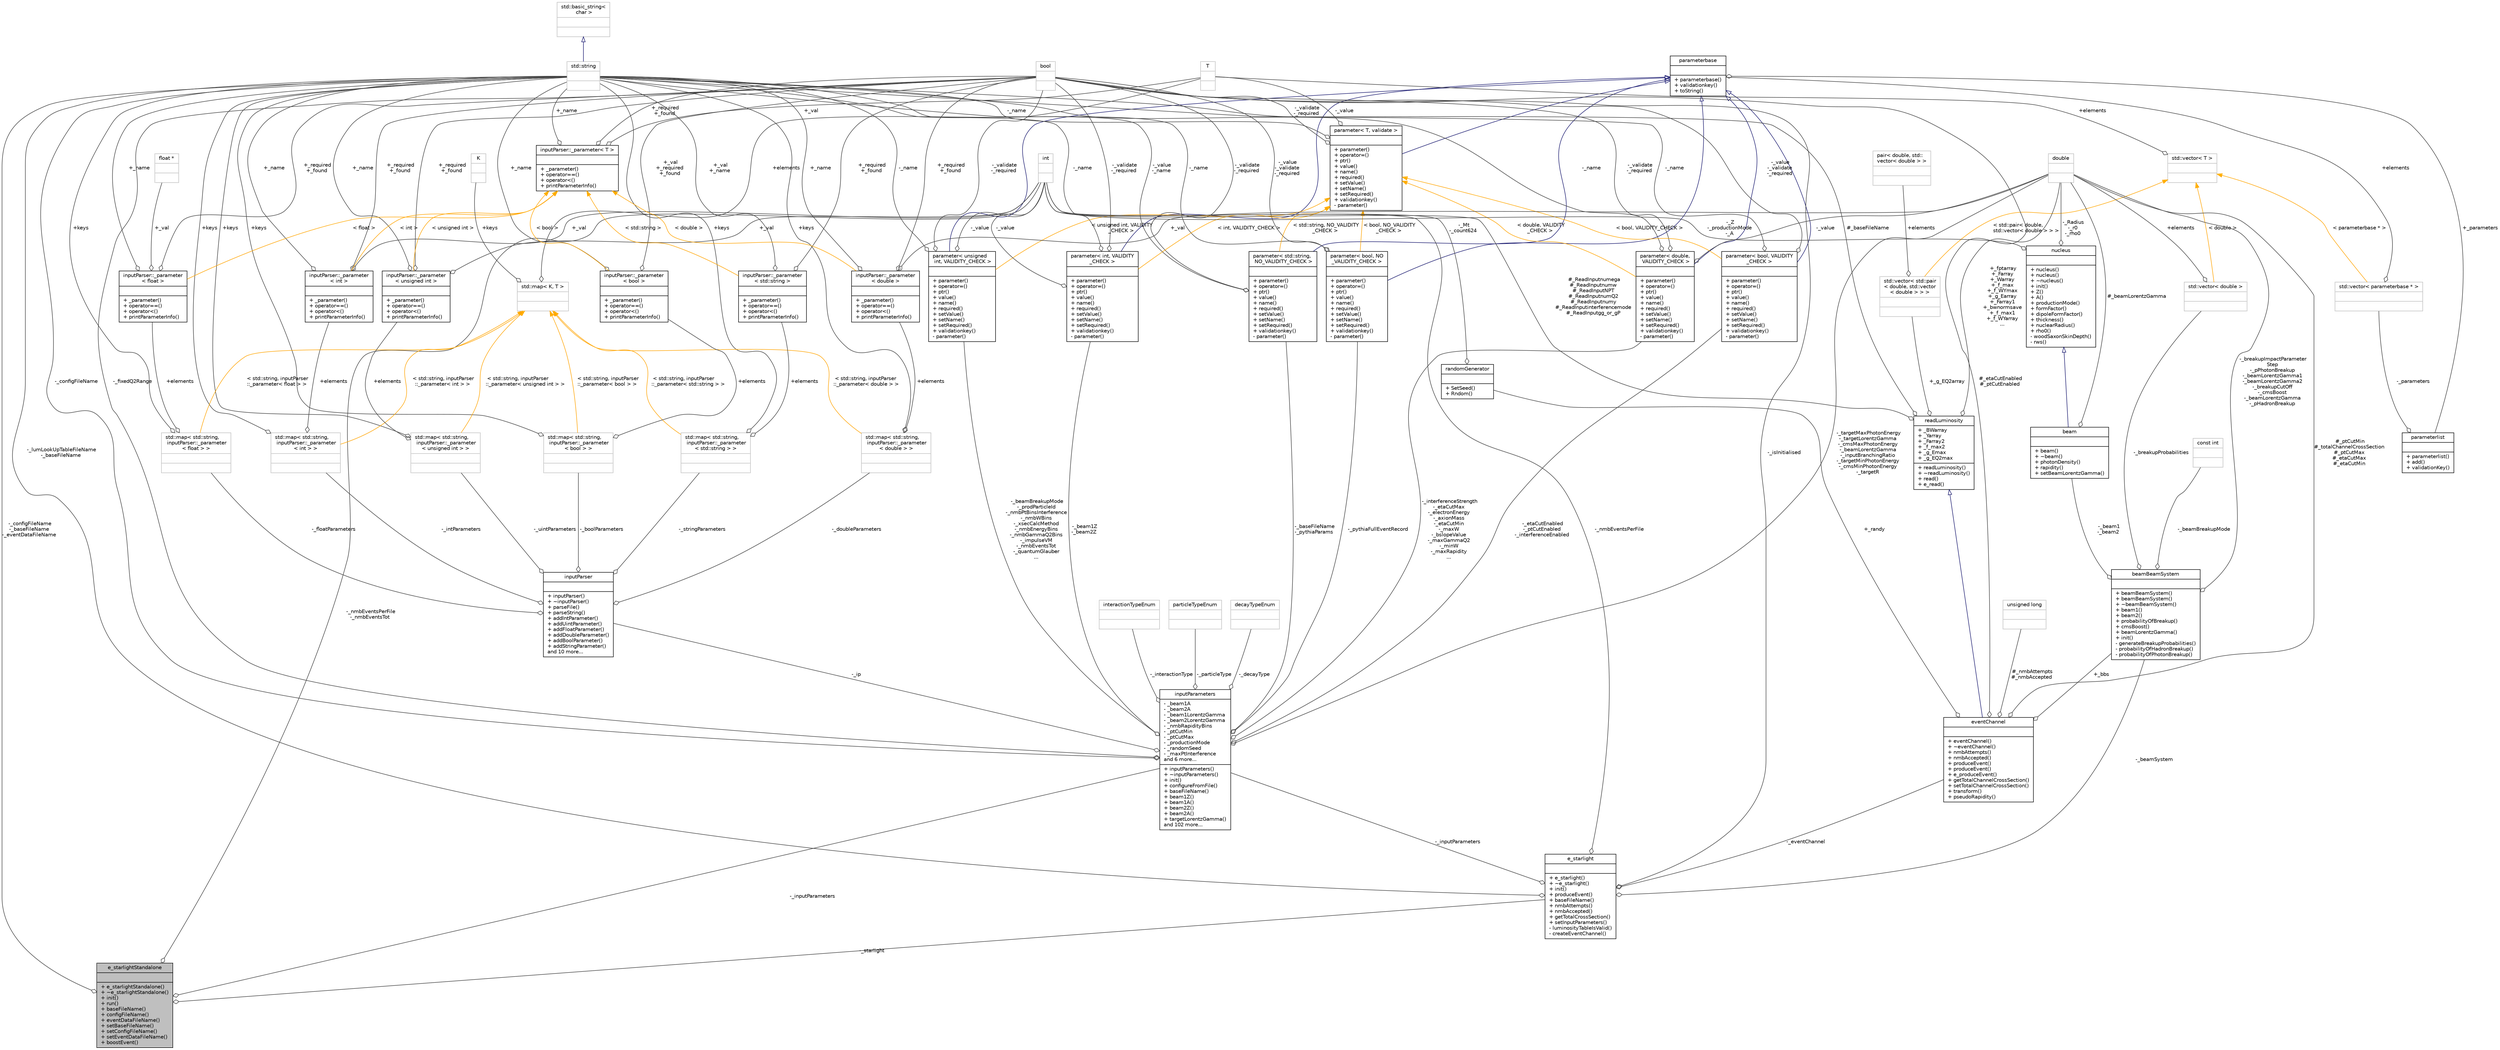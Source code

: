 digraph "e_starlightStandalone"
{
 // LATEX_PDF_SIZE
  bgcolor="transparent";
  edge [fontname="Helvetica",fontsize="10",labelfontname="Helvetica",labelfontsize="10"];
  node [fontname="Helvetica",fontsize="10",shape=record];
  Node1 [label="{e_starlightStandalone\n||+ e_starlightStandalone()\l+ ~e_starlightStandalone()\l+ init()\l+ run()\l+ baseFileName()\l+ configFileName()\l+ eventDataFileName()\l+ setBaseFileName()\l+ setConfigFileName()\l+ setEventDataFileName()\l+ boostEvent()\l}",height=0.2,width=0.4,color="black", fillcolor="grey75", style="filled", fontcolor="black",tooltip=" "];
  Node2 -> Node1 [color="grey25",fontsize="10",style="solid",label=" -_inputParameters" ,arrowhead="odiamond",fontname="Helvetica"];
  Node2 [label="{inputParameters\n|- _beam1A\l- _beam2A\l- _beam1LorentzGamma\l- _beam2LorentzGamma\l- _nmbRapidityBins\l- _ptCutMin\l- _ptCutMax\l- _productionMode\l- _randomSeed\l- _maxPtInterference\land 6 more...\l|+ inputParameters()\l+ ~inputParameters()\l+ init()\l+ configureFromFile()\l+ baseFileName()\l+ beam1Z()\l+ beam1A()\l+ beam2Z()\l+ beam2A()\l+ targetLorentzGamma()\land 102 more...\l}",height=0.2,width=0.4,color="black",URL="$classinputParameters.html",tooltip=" "];
  Node3 -> Node2 [color="grey25",fontsize="10",style="solid",label=" -_etaCutEnabled\n-_ptCutEnabled\n-_interferenceEnabled" ,arrowhead="odiamond",fontname="Helvetica"];
  Node3 [label="{parameter\< bool, VALIDITY\l_CHECK \>\n||+ parameter()\l+ operator=()\l+ ptr()\l+ value()\l+ name()\l+ required()\l+ setValue()\l+ setName()\l+ setRequired()\l+ validationkey()\l- parameter()\l}",height=0.2,width=0.4,color="black",URL="$classparameter.html",tooltip=" "];
  Node4 -> Node3 [dir="back",color="midnightblue",fontsize="10",style="solid",arrowtail="onormal",fontname="Helvetica"];
  Node4 [label="{parameterbase\n||+ parameterbase()\l+ validationkey()\l+ toString()\l}",height=0.2,width=0.4,color="black",URL="$classparameterbase.html",tooltip=" "];
  Node5 -> Node4 [color="grey25",fontsize="10",style="solid",label=" +_parameters" ,arrowhead="odiamond",fontname="Helvetica"];
  Node5 [label="{parameterlist\n||+ parameterlist()\l+ add()\l+ validationKey()\l}",height=0.2,width=0.4,color="black",URL="$classparameterlist.html",tooltip=" "];
  Node6 -> Node5 [color="grey25",fontsize="10",style="solid",label=" -_parameters" ,arrowhead="odiamond",fontname="Helvetica"];
  Node6 [label="{std::vector\< parameterbase * \>\n||}",height=0.2,width=0.4,color="grey75",tooltip=" "];
  Node4 -> Node6 [color="grey25",fontsize="10",style="solid",label=" +elements" ,arrowhead="odiamond",fontname="Helvetica"];
  Node7 -> Node6 [dir="back",color="orange",fontsize="10",style="solid",label=" \< parameterbase * \>" ,fontname="Helvetica"];
  Node7 [label="{std::vector\< T \>\n||}",height=0.2,width=0.4,color="grey75",tooltip="STL class."];
  Node8 -> Node7 [color="grey25",fontsize="10",style="solid",label=" +elements" ,arrowhead="odiamond",fontname="Helvetica"];
  Node8 [label="{T\n||}",height=0.2,width=0.4,color="grey75",tooltip=" "];
  Node9 -> Node3 [color="grey25",fontsize="10",style="solid",label=" -_value\n-_validate\n-_required" ,arrowhead="odiamond",fontname="Helvetica"];
  Node9 [label="{bool\n||}",height=0.2,width=0.4,color="grey75",tooltip=" "];
  Node10 -> Node3 [color="grey25",fontsize="10",style="solid",label=" -_name" ,arrowhead="odiamond",fontname="Helvetica"];
  Node10 [label="{std::string\n||}",height=0.2,width=0.4,color="grey75",tooltip="STL class."];
  Node11 -> Node10 [dir="back",color="midnightblue",fontsize="10",style="solid",arrowtail="onormal",fontname="Helvetica"];
  Node11 [label="{std::basic_string\<\l char \>\n||}",height=0.2,width=0.4,color="grey75",tooltip="STL class."];
  Node12 -> Node3 [dir="back",color="orange",fontsize="10",style="solid",label=" \< bool, VALIDITY_CHECK \>" ,fontname="Helvetica"];
  Node12 [label="{parameter\< T, validate \>\n||+ parameter()\l+ operator=()\l+ ptr()\l+ value()\l+ name()\l+ required()\l+ setValue()\l+ setName()\l+ setRequired()\l+ validationkey()\l- parameter()\l}",height=0.2,width=0.4,color="black",URL="$classparameter.html",tooltip=" "];
  Node4 -> Node12 [dir="back",color="midnightblue",fontsize="10",style="solid",arrowtail="onormal",fontname="Helvetica"];
  Node9 -> Node12 [color="grey25",fontsize="10",style="solid",label=" -_validate\n-_required" ,arrowhead="odiamond",fontname="Helvetica"];
  Node10 -> Node12 [color="grey25",fontsize="10",style="solid",label=" -_name" ,arrowhead="odiamond",fontname="Helvetica"];
  Node8 -> Node12 [color="grey25",fontsize="10",style="solid",label=" -_value" ,arrowhead="odiamond",fontname="Helvetica"];
  Node13 -> Node2 [color="grey25",fontsize="10",style="solid",label=" -_targetMaxPhotonEnergy\n-_targetLorentzGamma\n-_cmsMaxPhotonEnergy\n-_beamLorentzGamma\n-_inputBranchingRatio\n-_targetMinPhotonEnergy\n-_cmsMinPhotonEnergy\n-_targetR" ,arrowhead="odiamond",fontname="Helvetica"];
  Node13 [label="{double\n||}",height=0.2,width=0.4,color="grey75",tooltip=" "];
  Node14 -> Node2 [color="grey25",fontsize="10",style="solid",label=" -_ip" ,arrowhead="odiamond",fontname="Helvetica"];
  Node14 [label="{inputParser\n||+ inputParser()\l+ ~inputParser()\l+ parseFile()\l+ parseString()\l+ addIntParameter()\l+ addUintParameter()\l+ addFloatParameter()\l+ addDoubleParameter()\l+ addBoolParameter()\l+ addStringParameter()\land 10 more...\l}",height=0.2,width=0.4,color="black",URL="$classinputParser.html",tooltip=" "];
  Node15 -> Node14 [color="grey25",fontsize="10",style="solid",label=" -_intParameters" ,arrowhead="odiamond",fontname="Helvetica"];
  Node15 [label="{std::map\< std::string,\l inputParser::_parameter\l\< int \> \>\n||}",height=0.2,width=0.4,color="grey75",tooltip=" "];
  Node16 -> Node15 [color="grey25",fontsize="10",style="solid",label=" +elements" ,arrowhead="odiamond",fontname="Helvetica"];
  Node16 [label="{inputParser::_parameter\l\< int \>\n||+ _parameter()\l+ operator==()\l+ operator\<()\l+ printParameterInfo()\l}",height=0.2,width=0.4,color="black",URL="$classinputParser_1_1__parameter.html",tooltip=" "];
  Node17 -> Node16 [color="grey25",fontsize="10",style="solid",label=" +_val" ,arrowhead="odiamond",fontname="Helvetica"];
  Node17 [label="{int\n||}",height=0.2,width=0.4,color="grey75",tooltip=" "];
  Node9 -> Node16 [color="grey25",fontsize="10",style="solid",label=" +_required\n+_found" ,arrowhead="odiamond",fontname="Helvetica"];
  Node10 -> Node16 [color="grey25",fontsize="10",style="solid",label=" +_name" ,arrowhead="odiamond",fontname="Helvetica"];
  Node18 -> Node16 [dir="back",color="orange",fontsize="10",style="solid",label=" \< int \>" ,fontname="Helvetica"];
  Node18 [label="{inputParser::_parameter\< T \>\n||+ _parameter()\l+ operator==()\l+ operator\<()\l+ printParameterInfo()\l}",height=0.2,width=0.4,color="black",URL="$classinputParser_1_1__parameter.html",tooltip=" "];
  Node9 -> Node18 [color="grey25",fontsize="10",style="solid",label=" +_required\n+_found" ,arrowhead="odiamond",fontname="Helvetica"];
  Node10 -> Node18 [color="grey25",fontsize="10",style="solid",label=" +_name" ,arrowhead="odiamond",fontname="Helvetica"];
  Node8 -> Node18 [color="grey25",fontsize="10",style="solid",label=" +_val" ,arrowhead="odiamond",fontname="Helvetica"];
  Node10 -> Node15 [color="grey25",fontsize="10",style="solid",label=" +keys" ,arrowhead="odiamond",fontname="Helvetica"];
  Node19 -> Node15 [dir="back",color="orange",fontsize="10",style="solid",label=" \< std::string, inputParser\l::_parameter\< int \> \>" ,fontname="Helvetica"];
  Node19 [label="{std::map\< K, T \>\n||}",height=0.2,width=0.4,color="grey75",tooltip="STL class."];
  Node20 -> Node19 [color="grey25",fontsize="10",style="solid",label=" +keys" ,arrowhead="odiamond",fontname="Helvetica"];
  Node20 [label="{K\n||}",height=0.2,width=0.4,color="grey75",tooltip=" "];
  Node8 -> Node19 [color="grey25",fontsize="10",style="solid",label=" +elements" ,arrowhead="odiamond",fontname="Helvetica"];
  Node21 -> Node14 [color="grey25",fontsize="10",style="solid",label=" -_stringParameters" ,arrowhead="odiamond",fontname="Helvetica"];
  Node21 [label="{std::map\< std::string,\l inputParser::_parameter\l\< std::string \> \>\n||}",height=0.2,width=0.4,color="grey75",tooltip=" "];
  Node22 -> Node21 [color="grey25",fontsize="10",style="solid",label=" +elements" ,arrowhead="odiamond",fontname="Helvetica"];
  Node22 [label="{inputParser::_parameter\l\< std::string \>\n||+ _parameter()\l+ operator==()\l+ operator\<()\l+ printParameterInfo()\l}",height=0.2,width=0.4,color="black",URL="$classinputParser_1_1__parameter.html",tooltip=" "];
  Node9 -> Node22 [color="grey25",fontsize="10",style="solid",label=" +_required\n+_found" ,arrowhead="odiamond",fontname="Helvetica"];
  Node10 -> Node22 [color="grey25",fontsize="10",style="solid",label=" +_val\n+_name" ,arrowhead="odiamond",fontname="Helvetica"];
  Node18 -> Node22 [dir="back",color="orange",fontsize="10",style="solid",label=" \< std::string \>" ,fontname="Helvetica"];
  Node10 -> Node21 [color="grey25",fontsize="10",style="solid",label=" +keys" ,arrowhead="odiamond",fontname="Helvetica"];
  Node19 -> Node21 [dir="back",color="orange",fontsize="10",style="solid",label=" \< std::string, inputParser\l::_parameter\< std::string \> \>" ,fontname="Helvetica"];
  Node23 -> Node14 [color="grey25",fontsize="10",style="solid",label=" -_boolParameters" ,arrowhead="odiamond",fontname="Helvetica"];
  Node23 [label="{std::map\< std::string,\l inputParser::_parameter\l\< bool \> \>\n||}",height=0.2,width=0.4,color="grey75",tooltip=" "];
  Node24 -> Node23 [color="grey25",fontsize="10",style="solid",label=" +elements" ,arrowhead="odiamond",fontname="Helvetica"];
  Node24 [label="{inputParser::_parameter\l\< bool \>\n||+ _parameter()\l+ operator==()\l+ operator\<()\l+ printParameterInfo()\l}",height=0.2,width=0.4,color="black",URL="$classinputParser_1_1__parameter.html",tooltip=" "];
  Node9 -> Node24 [color="grey25",fontsize="10",style="solid",label=" +_val\n+_required\n+_found" ,arrowhead="odiamond",fontname="Helvetica"];
  Node10 -> Node24 [color="grey25",fontsize="10",style="solid",label=" +_name" ,arrowhead="odiamond",fontname="Helvetica"];
  Node18 -> Node24 [dir="back",color="orange",fontsize="10",style="solid",label=" \< bool \>" ,fontname="Helvetica"];
  Node10 -> Node23 [color="grey25",fontsize="10",style="solid",label=" +keys" ,arrowhead="odiamond",fontname="Helvetica"];
  Node19 -> Node23 [dir="back",color="orange",fontsize="10",style="solid",label=" \< std::string, inputParser\l::_parameter\< bool \> \>" ,fontname="Helvetica"];
  Node25 -> Node14 [color="grey25",fontsize="10",style="solid",label=" -_doubleParameters" ,arrowhead="odiamond",fontname="Helvetica"];
  Node25 [label="{std::map\< std::string,\l inputParser::_parameter\l\< double \> \>\n||}",height=0.2,width=0.4,color="grey75",tooltip=" "];
  Node10 -> Node25 [color="grey25",fontsize="10",style="solid",label=" +keys" ,arrowhead="odiamond",fontname="Helvetica"];
  Node26 -> Node25 [color="grey25",fontsize="10",style="solid",label=" +elements" ,arrowhead="odiamond",fontname="Helvetica"];
  Node26 [label="{inputParser::_parameter\l\< double \>\n||+ _parameter()\l+ operator==()\l+ operator\<()\l+ printParameterInfo()\l}",height=0.2,width=0.4,color="black",URL="$classinputParser_1_1__parameter.html",tooltip=" "];
  Node13 -> Node26 [color="grey25",fontsize="10",style="solid",label=" +_val" ,arrowhead="odiamond",fontname="Helvetica"];
  Node9 -> Node26 [color="grey25",fontsize="10",style="solid",label=" +_required\n+_found" ,arrowhead="odiamond",fontname="Helvetica"];
  Node10 -> Node26 [color="grey25",fontsize="10",style="solid",label=" +_name" ,arrowhead="odiamond",fontname="Helvetica"];
  Node18 -> Node26 [dir="back",color="orange",fontsize="10",style="solid",label=" \< double \>" ,fontname="Helvetica"];
  Node19 -> Node25 [dir="back",color="orange",fontsize="10",style="solid",label=" \< std::string, inputParser\l::_parameter\< double \> \>" ,fontname="Helvetica"];
  Node27 -> Node14 [color="grey25",fontsize="10",style="solid",label=" -_uintParameters" ,arrowhead="odiamond",fontname="Helvetica"];
  Node27 [label="{std::map\< std::string,\l inputParser::_parameter\l\< unsigned int \> \>\n||}",height=0.2,width=0.4,color="grey75",tooltip=" "];
  Node10 -> Node27 [color="grey25",fontsize="10",style="solid",label=" +keys" ,arrowhead="odiamond",fontname="Helvetica"];
  Node28 -> Node27 [color="grey25",fontsize="10",style="solid",label=" +elements" ,arrowhead="odiamond",fontname="Helvetica"];
  Node28 [label="{inputParser::_parameter\l\< unsigned int \>\n||+ _parameter()\l+ operator==()\l+ operator\<()\l+ printParameterInfo()\l}",height=0.2,width=0.4,color="black",URL="$classinputParser_1_1__parameter.html",tooltip=" "];
  Node17 -> Node28 [color="grey25",fontsize="10",style="solid",label=" +_val" ,arrowhead="odiamond",fontname="Helvetica"];
  Node9 -> Node28 [color="grey25",fontsize="10",style="solid",label=" +_required\n+_found" ,arrowhead="odiamond",fontname="Helvetica"];
  Node10 -> Node28 [color="grey25",fontsize="10",style="solid",label=" +_name" ,arrowhead="odiamond",fontname="Helvetica"];
  Node18 -> Node28 [dir="back",color="orange",fontsize="10",style="solid",label=" \< unsigned int \>" ,fontname="Helvetica"];
  Node19 -> Node27 [dir="back",color="orange",fontsize="10",style="solid",label=" \< std::string, inputParser\l::_parameter\< unsigned int \> \>" ,fontname="Helvetica"];
  Node29 -> Node14 [color="grey25",fontsize="10",style="solid",label=" -_floatParameters" ,arrowhead="odiamond",fontname="Helvetica"];
  Node29 [label="{std::map\< std::string,\l inputParser::_parameter\l\< float \> \>\n||}",height=0.2,width=0.4,color="grey75",tooltip=" "];
  Node30 -> Node29 [color="grey25",fontsize="10",style="solid",label=" +elements" ,arrowhead="odiamond",fontname="Helvetica"];
  Node30 [label="{inputParser::_parameter\l\< float \>\n||+ _parameter()\l+ operator==()\l+ operator\<()\l+ printParameterInfo()\l}",height=0.2,width=0.4,color="black",URL="$classinputParser_1_1__parameter.html",tooltip=" "];
  Node31 -> Node30 [color="grey25",fontsize="10",style="solid",label=" +_val" ,arrowhead="odiamond",fontname="Helvetica"];
  Node31 [label="{float *\n||}",height=0.2,width=0.4,color="grey75",tooltip=" "];
  Node9 -> Node30 [color="grey25",fontsize="10",style="solid",label=" +_required\n+_found" ,arrowhead="odiamond",fontname="Helvetica"];
  Node10 -> Node30 [color="grey25",fontsize="10",style="solid",label=" +_name" ,arrowhead="odiamond",fontname="Helvetica"];
  Node18 -> Node30 [dir="back",color="orange",fontsize="10",style="solid",label=" \< float \>" ,fontname="Helvetica"];
  Node10 -> Node29 [color="grey25",fontsize="10",style="solid",label=" +keys" ,arrowhead="odiamond",fontname="Helvetica"];
  Node19 -> Node29 [dir="back",color="orange",fontsize="10",style="solid",label=" \< std::string, inputParser\l::_parameter\< float \> \>" ,fontname="Helvetica"];
  Node32 -> Node2 [color="grey25",fontsize="10",style="solid",label=" -_pythiaFullEventRecord" ,arrowhead="odiamond",fontname="Helvetica"];
  Node32 [label="{parameter\< bool, NO\l_VALIDITY_CHECK \>\n||+ parameter()\l+ operator=()\l+ ptr()\l+ value()\l+ name()\l+ required()\l+ setValue()\l+ setName()\l+ setRequired()\l+ validationkey()\l- parameter()\l}",height=0.2,width=0.4,color="black",URL="$classparameter.html",tooltip=" "];
  Node4 -> Node32 [dir="back",color="midnightblue",fontsize="10",style="solid",arrowtail="onormal",fontname="Helvetica"];
  Node9 -> Node32 [color="grey25",fontsize="10",style="solid",label=" -_value\n-_validate\n-_required" ,arrowhead="odiamond",fontname="Helvetica"];
  Node10 -> Node32 [color="grey25",fontsize="10",style="solid",label=" -_name" ,arrowhead="odiamond",fontname="Helvetica"];
  Node12 -> Node32 [dir="back",color="orange",fontsize="10",style="solid",label=" \< bool, NO_VALIDITY\l_CHECK \>" ,fontname="Helvetica"];
  Node33 -> Node2 [color="grey25",fontsize="10",style="solid",label=" -_beam1Z\n-_beam2Z" ,arrowhead="odiamond",fontname="Helvetica"];
  Node33 [label="{parameter\< int, VALIDITY\l_CHECK \>\n||+ parameter()\l+ operator=()\l+ ptr()\l+ value()\l+ name()\l+ required()\l+ setValue()\l+ setName()\l+ setRequired()\l+ validationkey()\l- parameter()\l}",height=0.2,width=0.4,color="black",URL="$classparameter.html",tooltip=" "];
  Node4 -> Node33 [dir="back",color="midnightblue",fontsize="10",style="solid",arrowtail="onormal",fontname="Helvetica"];
  Node17 -> Node33 [color="grey25",fontsize="10",style="solid",label=" -_value" ,arrowhead="odiamond",fontname="Helvetica"];
  Node9 -> Node33 [color="grey25",fontsize="10",style="solid",label=" -_validate\n-_required" ,arrowhead="odiamond",fontname="Helvetica"];
  Node10 -> Node33 [color="grey25",fontsize="10",style="solid",label=" -_name" ,arrowhead="odiamond",fontname="Helvetica"];
  Node12 -> Node33 [dir="back",color="orange",fontsize="10",style="solid",label=" \< int, VALIDITY_CHECK \>" ,fontname="Helvetica"];
  Node34 -> Node2 [color="grey25",fontsize="10",style="solid",label=" -_interactionType" ,arrowhead="odiamond",fontname="Helvetica"];
  Node34 [label="{interactionTypeEnum\n||}",height=0.2,width=0.4,color="grey75",tooltip=" "];
  Node35 -> Node2 [color="grey25",fontsize="10",style="solid",label=" -_baseFileName\n-_pythiaParams" ,arrowhead="odiamond",fontname="Helvetica"];
  Node35 [label="{parameter\< std::string,\l NO_VALIDITY_CHECK \>\n||+ parameter()\l+ operator=()\l+ ptr()\l+ value()\l+ name()\l+ required()\l+ setValue()\l+ setName()\l+ setRequired()\l+ validationkey()\l- parameter()\l}",height=0.2,width=0.4,color="black",URL="$classparameter.html",tooltip=" "];
  Node4 -> Node35 [dir="back",color="midnightblue",fontsize="10",style="solid",arrowtail="onormal",fontname="Helvetica"];
  Node9 -> Node35 [color="grey25",fontsize="10",style="solid",label=" -_validate\n-_required" ,arrowhead="odiamond",fontname="Helvetica"];
  Node10 -> Node35 [color="grey25",fontsize="10",style="solid",label=" -_value\n-_name" ,arrowhead="odiamond",fontname="Helvetica"];
  Node12 -> Node35 [dir="back",color="orange",fontsize="10",style="solid",label=" \< std::string, NO_VALIDITY\l_CHECK \>" ,fontname="Helvetica"];
  Node9 -> Node2 [color="grey25",fontsize="10",style="solid",label=" -_fixedQ2Range" ,arrowhead="odiamond",fontname="Helvetica"];
  Node36 -> Node2 [color="grey25",fontsize="10",style="solid",label=" -_particleType" ,arrowhead="odiamond",fontname="Helvetica"];
  Node36 [label="{particleTypeEnum\n||}",height=0.2,width=0.4,color="grey75",tooltip=" "];
  Node10 -> Node2 [color="grey25",fontsize="10",style="solid",label=" -_configFileName" ,arrowhead="odiamond",fontname="Helvetica"];
  Node37 -> Node2 [color="grey25",fontsize="10",style="solid",label=" -_beamBreakupMode\n-_prodParticleId\n-_nmbPtBinsInterference\n-_nmbWBins\n-_xsecCalcMethod\n-_nmbEnergyBins\n-_nmbGammaQ2Bins\n-_impulseVM\n-_nmbEventsTot\n-_quantumGlauber\n..." ,arrowhead="odiamond",fontname="Helvetica"];
  Node37 [label="{parameter\< unsigned\l int, VALIDITY_CHECK \>\n||+ parameter()\l+ operator=()\l+ ptr()\l+ value()\l+ name()\l+ required()\l+ setValue()\l+ setName()\l+ setRequired()\l+ validationkey()\l- parameter()\l}",height=0.2,width=0.4,color="black",URL="$classparameter.html",tooltip=" "];
  Node4 -> Node37 [dir="back",color="midnightblue",fontsize="10",style="solid",arrowtail="onormal",fontname="Helvetica"];
  Node17 -> Node37 [color="grey25",fontsize="10",style="solid",label=" -_value" ,arrowhead="odiamond",fontname="Helvetica"];
  Node9 -> Node37 [color="grey25",fontsize="10",style="solid",label=" -_validate\n-_required" ,arrowhead="odiamond",fontname="Helvetica"];
  Node10 -> Node37 [color="grey25",fontsize="10",style="solid",label=" -_name" ,arrowhead="odiamond",fontname="Helvetica"];
  Node12 -> Node37 [dir="back",color="orange",fontsize="10",style="solid",label=" \< unsigned int, VALIDITY\l_CHECK \>" ,fontname="Helvetica"];
  Node38 -> Node2 [color="grey25",fontsize="10",style="solid",label=" -_decayType" ,arrowhead="odiamond",fontname="Helvetica"];
  Node38 [label="{decayTypeEnum\n||}",height=0.2,width=0.4,color="grey75",tooltip=" "];
  Node39 -> Node2 [color="grey25",fontsize="10",style="solid",label=" -_interferenceStrength\n-_etaCutMax\n-_electronEnergy\n-_axionMass\n-_etaCutMin\n-_maxW\n-_bslopeValue\n-_maxGammaQ2\n-_minW\n-_maxRapidity\n..." ,arrowhead="odiamond",fontname="Helvetica"];
  Node39 [label="{parameter\< double,\l VALIDITY_CHECK \>\n||+ parameter()\l+ operator=()\l+ ptr()\l+ value()\l+ name()\l+ required()\l+ setValue()\l+ setName()\l+ setRequired()\l+ validationkey()\l- parameter()\l}",height=0.2,width=0.4,color="black",URL="$classparameter.html",tooltip=" "];
  Node4 -> Node39 [dir="back",color="midnightblue",fontsize="10",style="solid",arrowtail="onormal",fontname="Helvetica"];
  Node13 -> Node39 [color="grey25",fontsize="10",style="solid",label=" -_value" ,arrowhead="odiamond",fontname="Helvetica"];
  Node9 -> Node39 [color="grey25",fontsize="10",style="solid",label=" -_validate\n-_required" ,arrowhead="odiamond",fontname="Helvetica"];
  Node10 -> Node39 [color="grey25",fontsize="10",style="solid",label=" -_name" ,arrowhead="odiamond",fontname="Helvetica"];
  Node12 -> Node39 [dir="back",color="orange",fontsize="10",style="solid",label=" \< double, VALIDITY\l_CHECK \>" ,fontname="Helvetica"];
  Node17 -> Node1 [color="grey25",fontsize="10",style="solid",label=" -_nmbEventsPerFile\n-_nmbEventsTot" ,arrowhead="odiamond",fontname="Helvetica"];
  Node10 -> Node1 [color="grey25",fontsize="10",style="solid",label=" -_configFileName\n-_baseFileName\n-_eventDataFileName" ,arrowhead="odiamond",fontname="Helvetica"];
  Node40 -> Node1 [color="grey25",fontsize="10",style="solid",label=" -_starlight" ,arrowhead="odiamond",fontname="Helvetica"];
  Node40 [label="{e_starlight\n||+ e_starlight()\l+ ~e_starlight()\l+ init()\l+ produceEvent()\l+ baseFileName()\l+ nmbAttempts()\l+ nmbAccepted()\l+ getTotalCrossSection()\l+ setInputParameters()\l- luminosityTableIsValid()\l- createEventChannel()\l}",height=0.2,width=0.4,color="black",URL="$classe__starlight.html",tooltip=" "];
  Node2 -> Node40 [color="grey25",fontsize="10",style="solid",label=" -_inputParameters" ,arrowhead="odiamond",fontname="Helvetica"];
  Node17 -> Node40 [color="grey25",fontsize="10",style="solid",label=" -_nmbEventsPerFile" ,arrowhead="odiamond",fontname="Helvetica"];
  Node41 -> Node40 [color="grey25",fontsize="10",style="solid",label=" -_eventChannel" ,arrowhead="odiamond",fontname="Helvetica"];
  Node41 [label="{eventChannel\n||+ eventChannel()\l+ ~eventChannel()\l+ nmbAttempts()\l+ nmbAccepted()\l+ produceEvent()\l+ produceEvent()\l+ e_produceEvent()\l+ getTotalChannelCrossSection()\l+ setTotalChannelCrossSection()\l+ transform()\l+ pseudoRapidity()\l}",height=0.2,width=0.4,color="black",URL="$classeventChannel.html",tooltip=" "];
  Node42 -> Node41 [dir="back",color="midnightblue",fontsize="10",style="solid",arrowtail="onormal",fontname="Helvetica"];
  Node42 [label="{readLuminosity\n|+ _BWarray\l+ _Yarray\l+ _Farray2\l+ _f_max2\l+ _g_Emax\l+ _g_EQ2max\l|+ readLuminosity()\l+ ~readLuminosity()\l+ read()\l+ e_read()\l}",height=0.2,width=0.4,color="black",URL="$classreadLuminosity.html",tooltip=" "];
  Node13 -> Node42 [color="grey25",fontsize="10",style="solid",label=" +_fptarray\n+_Farray\n+_Warray\n+_f_max\n+_f_WYmax\n+_g_Earray\n+_Farray1\n+_bwnormsave\n+_f_max1\n+_f_WYarray\n..." ,arrowhead="odiamond",fontname="Helvetica"];
  Node17 -> Node42 [color="grey25",fontsize="10",style="solid",label=" #_ReadInputnumega\n#_ReadInputnumw\n#_ReadInputNPT\n#_ReadInputnumQ2\n#_ReadInputnumy\n#_ReadInputinterferencemode\n#_ReadInputgg_or_gP" ,arrowhead="odiamond",fontname="Helvetica"];
  Node10 -> Node42 [color="grey25",fontsize="10",style="solid",label=" #_baseFileName" ,arrowhead="odiamond",fontname="Helvetica"];
  Node43 -> Node42 [color="grey25",fontsize="10",style="solid",label=" +_g_EQ2array" ,arrowhead="odiamond",fontname="Helvetica"];
  Node43 [label="{std::vector\< std::pair\l\< double, std::vector\l\< double \> \> \>\n||}",height=0.2,width=0.4,color="grey75",tooltip=" "];
  Node44 -> Node43 [color="grey25",fontsize="10",style="solid",label=" +elements" ,arrowhead="odiamond",fontname="Helvetica"];
  Node44 [label="{pair\< double, std::\lvector\< double \> \>\n||}",height=0.2,width=0.4,color="grey75",tooltip=" "];
  Node7 -> Node43 [dir="back",color="orange",fontsize="10",style="solid",label=" \< std::pair\< double,\l std::vector\< double \> \> \>" ,fontname="Helvetica"];
  Node45 -> Node41 [color="grey25",fontsize="10",style="solid",label=" #_nmbAttempts\n#_nmbAccepted" ,arrowhead="odiamond",fontname="Helvetica"];
  Node45 [label="{unsigned long\n||}",height=0.2,width=0.4,color="grey75",tooltip=" "];
  Node13 -> Node41 [color="grey25",fontsize="10",style="solid",label=" #_ptCutMin\n#_totalChannelCrossSection\n#_ptCutMax\n#_etaCutMax\n#_etaCutMin" ,arrowhead="odiamond",fontname="Helvetica"];
  Node46 -> Node41 [color="grey25",fontsize="10",style="solid",label=" +_randy" ,arrowhead="odiamond",fontname="Helvetica"];
  Node46 [label="{randomGenerator\n||+ SetSeed()\l+ Rndom()\l}",height=0.2,width=0.4,color="black",URL="$classrandomGenerator.html",tooltip=" "];
  Node17 -> Node46 [color="grey25",fontsize="10",style="solid",label=" -_Mt\n-_count624" ,arrowhead="odiamond",fontname="Helvetica"];
  Node9 -> Node41 [color="grey25",fontsize="10",style="solid",label=" #_etaCutEnabled\n#_ptCutEnabled" ,arrowhead="odiamond",fontname="Helvetica"];
  Node47 -> Node41 [color="grey25",fontsize="10",style="solid",label=" +_bbs" ,arrowhead="odiamond",fontname="Helvetica"];
  Node47 [label="{beamBeamSystem\n||+ beamBeamSystem()\l+ beamBeamSystem()\l+ ~beamBeamSystem()\l+ beam1()\l+ beam2()\l+ probabilityOfBreakup()\l+ cmsBoost()\l+ beamLorentzGamma()\l+ init()\l- generateBreakupProbabilities()\l- probabilityOfHadronBreakup()\l- probabilityOfPhotonBreakup()\l}",height=0.2,width=0.4,color="black",URL="$classbeamBeamSystem.html",tooltip=" "];
  Node13 -> Node47 [color="grey25",fontsize="10",style="solid",label=" -_breakupImpactParameter\lStep\n-_pPhotonBreakup\n-_beamLorentzGamma1\n-_beamLorentzGamma2\n-_breakupCutOff\n-_cmsBoost\n-_beamLorentzGamma\n-_pHadronBreakup" ,arrowhead="odiamond",fontname="Helvetica"];
  Node48 -> Node47 [color="grey25",fontsize="10",style="solid",label=" -_beamBreakupMode" ,arrowhead="odiamond",fontname="Helvetica"];
  Node48 [label="{const int\n||}",height=0.2,width=0.4,color="grey75",tooltip=" "];
  Node49 -> Node47 [color="grey25",fontsize="10",style="solid",label=" -_beam1\n-_beam2" ,arrowhead="odiamond",fontname="Helvetica"];
  Node49 [label="{beam\n||+ beam()\l+ ~beam()\l+ photonDensity()\l+ rapidity()\l+ setBeamLorentzGamma()\l}",height=0.2,width=0.4,color="black",URL="$classbeam.html",tooltip=" "];
  Node50 -> Node49 [dir="back",color="midnightblue",fontsize="10",style="solid",arrowtail="onormal",fontname="Helvetica"];
  Node50 [label="{nucleus\n||+ nucleus()\l+ nucleus()\l+ ~nucleus()\l+ init()\l+ Z()\l+ A()\l+ productionMode()\l+ formFactor()\l+ dipoleFormFactor()\l+ thickness()\l+ nuclearRadius()\l+ rho0()\l- woodSaxonSkinDepth()\l- rws()\l}",height=0.2,width=0.4,color="black",URL="$classnucleus.html",tooltip=" "];
  Node13 -> Node50 [color="grey25",fontsize="10",style="solid",label=" -_Radius\n-_r0\n-_rho0" ,arrowhead="odiamond",fontname="Helvetica"];
  Node17 -> Node50 [color="grey25",fontsize="10",style="solid",label=" -_Z\n-_productionMode\n-_A" ,arrowhead="odiamond",fontname="Helvetica"];
  Node13 -> Node49 [color="grey25",fontsize="10",style="solid",label=" #_beamLorentzGamma" ,arrowhead="odiamond",fontname="Helvetica"];
  Node51 -> Node47 [color="grey25",fontsize="10",style="solid",label=" -_breakupProbabilities" ,arrowhead="odiamond",fontname="Helvetica"];
  Node51 [label="{std::vector\< double \>\n||}",height=0.2,width=0.4,color="grey75",tooltip=" "];
  Node13 -> Node51 [color="grey25",fontsize="10",style="solid",label=" +elements" ,arrowhead="odiamond",fontname="Helvetica"];
  Node7 -> Node51 [dir="back",color="orange",fontsize="10",style="solid",label=" \< double \>" ,fontname="Helvetica"];
  Node9 -> Node40 [color="grey25",fontsize="10",style="solid",label=" -_isInitialised" ,arrowhead="odiamond",fontname="Helvetica"];
  Node10 -> Node40 [color="grey25",fontsize="10",style="solid",label=" -_lumLookUpTableFileName\n-_baseFileName" ,arrowhead="odiamond",fontname="Helvetica"];
  Node47 -> Node40 [color="grey25",fontsize="10",style="solid",label=" -_beamSystem" ,arrowhead="odiamond",fontname="Helvetica"];
}
